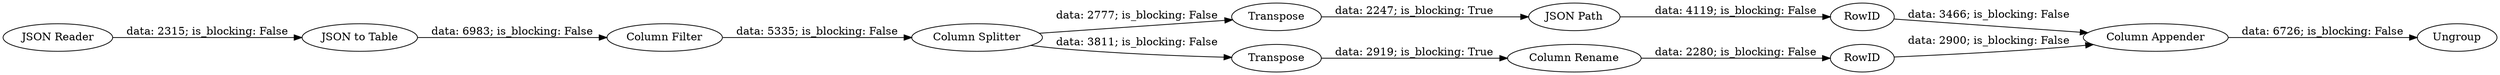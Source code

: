 digraph {
	"3095802179836893663_16" [label="JSON Path"]
	"3095802179836893663_32" [label="Column Splitter"]
	"3095802179836893663_34" [label=Transpose]
	"3095802179836893663_38" [label=Ungroup]
	"3095802179836893663_31" [label="Column Filter"]
	"3095802179836893663_37" [label="Column Appender"]
	"3095802179836893663_28" [label="JSON to Table"]
	"3095802179836893663_33" [label=Transpose]
	"3095802179836893663_41" [label=RowID]
	"3095802179836893663_36" [label="Column Rename"]
	"3095802179836893663_42" [label=RowID]
	"3095802179836893663_1" [label="JSON Reader"]
	"3095802179836893663_34" -> "3095802179836893663_16" [label="data: 2247; is_blocking: True"]
	"3095802179836893663_31" -> "3095802179836893663_32" [label="data: 5335; is_blocking: False"]
	"3095802179836893663_37" -> "3095802179836893663_38" [label="data: 6726; is_blocking: False"]
	"3095802179836893663_1" -> "3095802179836893663_28" [label="data: 2315; is_blocking: False"]
	"3095802179836893663_42" -> "3095802179836893663_37" [label="data: 3466; is_blocking: False"]
	"3095802179836893663_28" -> "3095802179836893663_31" [label="data: 6983; is_blocking: False"]
	"3095802179836893663_33" -> "3095802179836893663_36" [label="data: 2919; is_blocking: True"]
	"3095802179836893663_41" -> "3095802179836893663_37" [label="data: 2900; is_blocking: False"]
	"3095802179836893663_32" -> "3095802179836893663_33" [label="data: 3811; is_blocking: False"]
	"3095802179836893663_36" -> "3095802179836893663_41" [label="data: 2280; is_blocking: False"]
	"3095802179836893663_32" -> "3095802179836893663_34" [label="data: 2777; is_blocking: False"]
	"3095802179836893663_16" -> "3095802179836893663_42" [label="data: 4119; is_blocking: False"]
	rankdir=LR
}
